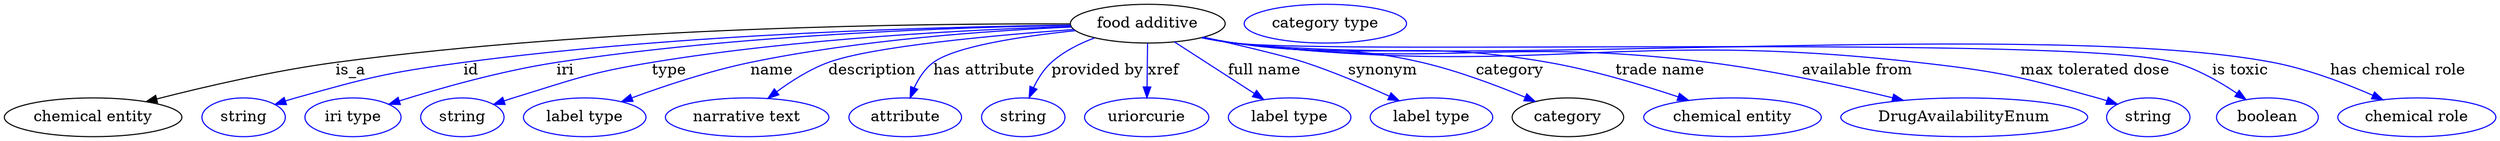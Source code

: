 digraph {
	graph [bb="0,0,2296.7,123"];
	node [label="\N"];
	"food additive"	[height=0.5,
		label="food additive",
		pos="1052.9,105",
		width=1.9859];
	"chemical entity"	[height=0.5,
		pos="81.893,18",
		width=2.2748];
	"food additive" -> "chemical entity"	[label=is_a,
		lp="318.89,61.5",
		pos="e,130.61,32.495 981.36,104.77 847.79,105.3 551.63,102.18 304.89,69 248.41,61.405 185.11,46.592 140.42,35.052"];
	id	[color=blue,
		height=0.5,
		label=string,
		pos="219.89,18",
		width=1.0652];
	"food additive" -> id	[color=blue,
		label=id,
		lp="429.89,61.5",
		pos="e,248.89,29.954 981.22,103.61 863.97,102.16 624.04,95.837 422.89,69 353.08,59.686 335.68,55.131 267.89,36 264.79,35.124 261.59,34.151 \
258.39,33.129",
		style=solid];
	iri	[color=blue,
		height=0.5,
		label="iri type",
		pos="320.89,18",
		width=1.2277];
	"food additive" -> iri	[color=blue,
		label=iri,
		lp="515.89,61.5",
		pos="e,353.87,30.136 981.47,103.48 876.91,101.8 676.31,95.087 507.89,69 457.44,61.185 401.01,45.037 363.47,33.198",
		style=solid];
	type	[color=blue,
		height=0.5,
		label=string,
		pos="421.89,18",
		width=1.0652];
	"food additive" -> type	[color=blue,
		label=type,
		lp="611.89,61.5",
		pos="e,450.83,29.944 981.96,102.47 891.71,99.628 731.28,91.59 595.89,69 538.37,59.402 524.6,53.27 468.89,36 466.13,35.145 463.3,34.225 \
460.45,33.271",
		style=solid];
	name	[color=blue,
		height=0.5,
		label="label type",
		pos="534.89,18",
		width=1.5707];
	"food additive" -> name	[color=blue,
		label=name,
		lp="706.89,61.5",
		pos="e,568.71,32.535 982.37,101.9 908.15,98.617 788.26,90.242 686.89,69 649.52,61.168 608.46,47.331 578.44,36.195",
		style=solid];
	description	[color=blue,
		height=0.5,
		label="narrative text",
		pos="684.89,18",
		width=2.0943];
	"food additive" -> description	[color=blue,
		label=description,
		lp="798.39,61.5",
		pos="e,703.58,35.594 984.34,99.669 910.45,94.331 798.03,84.075 757.89,69 741.26,62.752 724.75,51.943 711.66,41.97",
		style=solid];
	"has attribute"	[color=blue,
		height=0.5,
		label=attribute,
		pos="829.89,18",
		width=1.4443];
	"food additive" -> "has attribute"	[color=blue,
		label="has attribute",
		lp="901.89,61.5",
		pos="e,834.09,35.971 985.95,98.608 936.84,93.481 875.32,84.24 854.89,69 847.09,63.181 841.57,54.25 837.73,45.537",
		style=solid];
	"provided by"	[color=blue,
		height=0.5,
		label=string,
		pos="937.89,18",
		width=1.0652];
	"food additive" -> "provided by"	[color=blue,
		label="provided by",
		lp="1006.4,61.5",
		pos="e,943.34,36.267 1003.6,91.722 989.61,86.454 975.12,79.109 963.89,69 956.81,62.627 951.36,53.869 947.32,45.463",
		style=solid];
	xref	[color=blue,
		height=0.5,
		label=uriorcurie,
		pos="1051.9,18",
		width=1.5887];
	"food additive" -> xref	[color=blue,
		label=xref,
		lp="1067.4,61.5",
		pos="e,1052.1,36.175 1052.7,86.799 1052.6,75.163 1052.4,59.548 1052.2,46.237",
		style=solid];
	"full name"	[color=blue,
		height=0.5,
		label="label type",
		pos="1183.9,18",
		width=1.5707];
	"food additive" -> "full name"	[color=blue,
		label="full name",
		lp="1160.4,61.5",
		pos="e,1159.8,34.629 1077.5,88.012 1098.3,74.511 1128.3,55.068 1151.1,40.257",
		style=solid];
	synonym	[color=blue,
		height=0.5,
		label="label type",
		pos="1314.9,18",
		width=1.5707];
	"food additive" -> synonym	[color=blue,
		label=synonym,
		lp="1269.9,61.5",
		pos="e,1285.1,33.36 1104.6,92.47 1138.9,84.641 1180.7,74.708 1197.9,69 1224.5,60.174 1253.5,47.816 1275.9,37.594",
		style=solid];
	category	[height=0.5,
		pos="1440.9,18",
		width=1.4263];
	"food additive" -> category	[color=blue,
		label=category,
		lp="1387.4,61.5",
		pos="e,1410.7,32.664 1104,92.309 1113.5,90.354 1123.5,88.483 1132.9,87 1209.3,74.949 1230.6,86.563 1305.9,69 1339,61.288 1374.9,47.685 \
1401.4,36.613",
		style=solid];
	"trade name"	[color=blue,
		height=0.5,
		label="chemical entity",
		pos="1591.9,18",
		width=2.2748];
	"food additive" -> "trade name"	[color=blue,
		label="trade name",
		lp="1525.9,61.5",
		pos="e,1551.5,33.747 1103.1,92.161 1112.9,90.171 1123.2,88.325 1132.9,87 1260.8,69.531 1295.7,91.461 1422.9,69 1463.8,61.783 1508.7,48.181 \
1542,36.984",
		style=solid];
	"available from"	[color=blue,
		height=0.5,
		label=DrugAvailabilityEnum,
		pos="1805.9,18",
		width=3.1594];
	"food additive" -> "available from"	[color=blue,
		label="available from",
		lp="1707.4,61.5",
		pos="e,1749.8,33.712 1103,91.998 1112.9,90.023 1123.2,88.224 1132.9,87 1326.2,62.665 1377.6,93.359 1570.9,69 1628.7,61.721 1693.3,47.517 \
1740.1,36.102",
		style=solid];
	"max tolerated dose"	[color=blue,
		height=0.5,
		label=string,
		pos="1975.9,18",
		width=1.0652];
	"food additive" -> "max tolerated dose"	[color=blue,
		label="max tolerated dose",
		lp="1926.9,61.5",
		pos="e,1947.3,30.124 1102.6,91.986 1112.6,89.985 1123,88.18 1132.9,87 1411,53.752 1484.5,100.42 1762.9,69 1837.6,60.563 1856.4,56.183 \
1928.9,36 1931.8,35.188 1934.8,34.282 1937.8,33.322",
		style=solid];
	"is toxic"	[color=blue,
		height=0.5,
		label=boolean,
		pos="2085.9,18",
		width=1.2999];
	"food additive" -> "is toxic"	[color=blue,
		label="is toxic",
		lp="2060.9,61.5",
		pos="e,2066,34.5 1102.6,91.925 1112.6,89.929 1123,88.141 1132.9,87 1228.6,75.937 1907.1,95.043 1999.9,69 2020.7,63.171 2041.6,51.131 \
2057.7,40.327",
		style=solid];
	"has chemical role"	[color=blue,
		height=0.5,
		label="chemical role",
		pos="2223.9,18",
		width=2.022];
	"food additive" -> "has chemical role"	[color=blue,
		label="has chemical role",
		lp="2206.4,61.5",
		pos="e,2192.5,34.28 1102.6,91.91 1112.6,89.915 1123,88.131 1132.9,87 1344.4,62.761 1881.8,109.04 2090.9,69 2122.9,62.871 2157.3,49.75 \
2183.1,38.487",
		style=solid];
	"named thing_category"	[color=blue,
		height=0.5,
		label="category type",
		pos="1216.9,105",
		width=2.0762];
}
